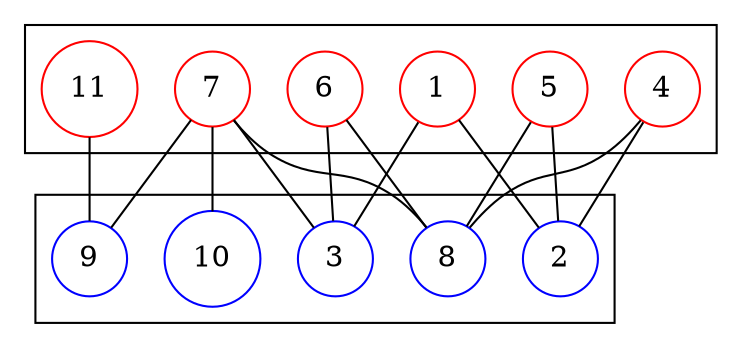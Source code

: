 digraph bonusparttwo {
node [shape=circle]
edge [arrowhead=none]
subgraph cluster_1 {
rankdir = RL
1[color=red]
4[color=red]
5[color=red]
6[color=red]
7[color=red]
11[color=red]
}
subgraph cluster_2 {
2[color=blue]
3[color=blue]


8[color=blue]
9[color=blue]
10[color=blue]
}
1 -> 2
1 -> 3
2 -> 4
2 -> 5
3 -> 6
3 -> 7
4 -> 8
5 -> 8
6 -> 8
7 -> 8
7 -> 10
7 -> 9
9 -> 11
}
